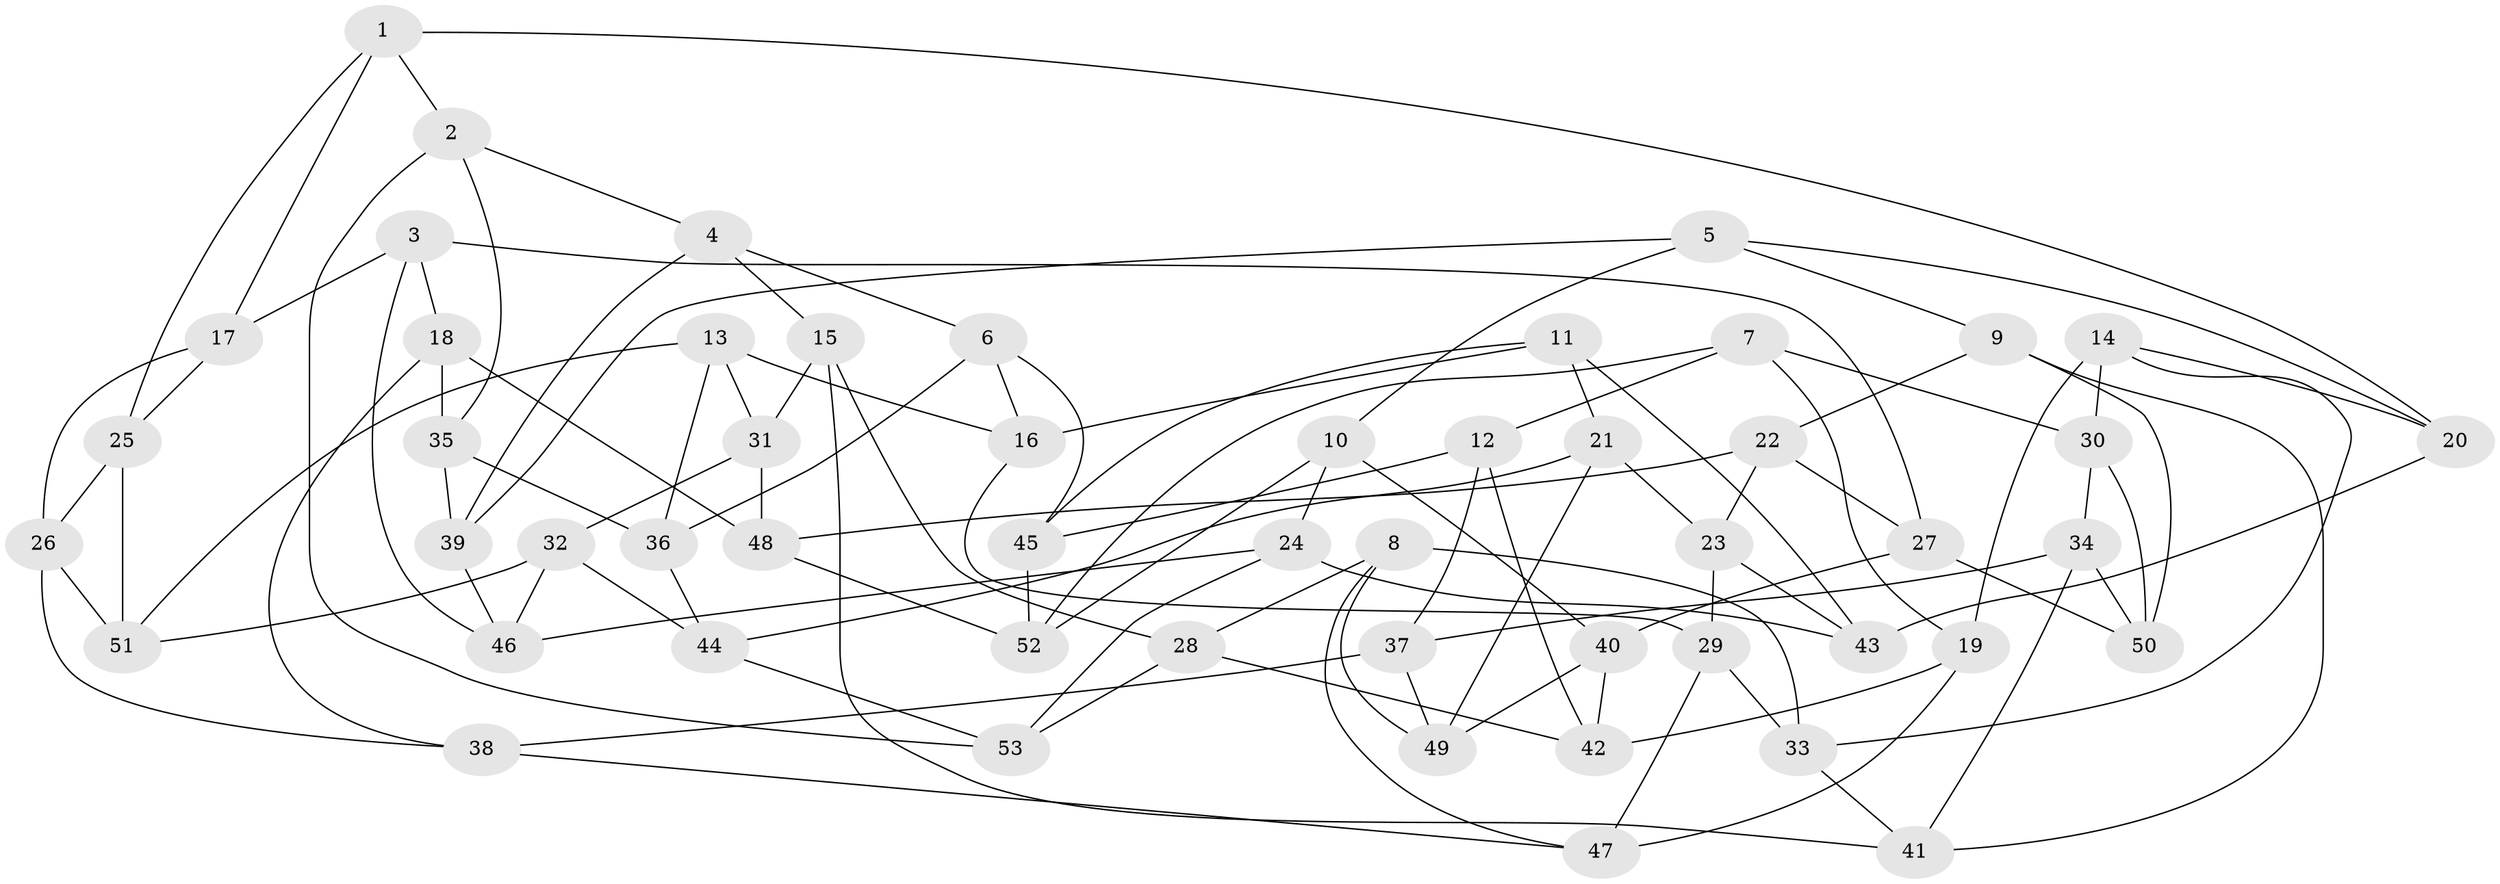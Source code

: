 // coarse degree distribution, {5: 0.12121212121212122, 6: 0.45454545454545453, 4: 0.42424242424242425}
// Generated by graph-tools (version 1.1) at 2025/42/03/06/25 10:42:23]
// undirected, 53 vertices, 106 edges
graph export_dot {
graph [start="1"]
  node [color=gray90,style=filled];
  1;
  2;
  3;
  4;
  5;
  6;
  7;
  8;
  9;
  10;
  11;
  12;
  13;
  14;
  15;
  16;
  17;
  18;
  19;
  20;
  21;
  22;
  23;
  24;
  25;
  26;
  27;
  28;
  29;
  30;
  31;
  32;
  33;
  34;
  35;
  36;
  37;
  38;
  39;
  40;
  41;
  42;
  43;
  44;
  45;
  46;
  47;
  48;
  49;
  50;
  51;
  52;
  53;
  1 -- 25;
  1 -- 20;
  1 -- 2;
  1 -- 17;
  2 -- 35;
  2 -- 53;
  2 -- 4;
  3 -- 17;
  3 -- 46;
  3 -- 18;
  3 -- 27;
  4 -- 6;
  4 -- 39;
  4 -- 15;
  5 -- 9;
  5 -- 10;
  5 -- 20;
  5 -- 39;
  6 -- 45;
  6 -- 36;
  6 -- 16;
  7 -- 19;
  7 -- 12;
  7 -- 30;
  7 -- 52;
  8 -- 28;
  8 -- 49;
  8 -- 33;
  8 -- 47;
  9 -- 22;
  9 -- 41;
  9 -- 50;
  10 -- 40;
  10 -- 24;
  10 -- 52;
  11 -- 21;
  11 -- 16;
  11 -- 43;
  11 -- 45;
  12 -- 45;
  12 -- 37;
  12 -- 42;
  13 -- 51;
  13 -- 31;
  13 -- 16;
  13 -- 36;
  14 -- 30;
  14 -- 19;
  14 -- 20;
  14 -- 33;
  15 -- 28;
  15 -- 31;
  15 -- 41;
  16 -- 29;
  17 -- 26;
  17 -- 25;
  18 -- 48;
  18 -- 38;
  18 -- 35;
  19 -- 42;
  19 -- 47;
  20 -- 43;
  21 -- 44;
  21 -- 23;
  21 -- 49;
  22 -- 27;
  22 -- 48;
  22 -- 23;
  23 -- 43;
  23 -- 29;
  24 -- 43;
  24 -- 46;
  24 -- 53;
  25 -- 51;
  25 -- 26;
  26 -- 51;
  26 -- 38;
  27 -- 50;
  27 -- 40;
  28 -- 42;
  28 -- 53;
  29 -- 47;
  29 -- 33;
  30 -- 50;
  30 -- 34;
  31 -- 32;
  31 -- 48;
  32 -- 44;
  32 -- 51;
  32 -- 46;
  33 -- 41;
  34 -- 37;
  34 -- 50;
  34 -- 41;
  35 -- 36;
  35 -- 39;
  36 -- 44;
  37 -- 38;
  37 -- 49;
  38 -- 47;
  39 -- 46;
  40 -- 49;
  40 -- 42;
  44 -- 53;
  45 -- 52;
  48 -- 52;
}

